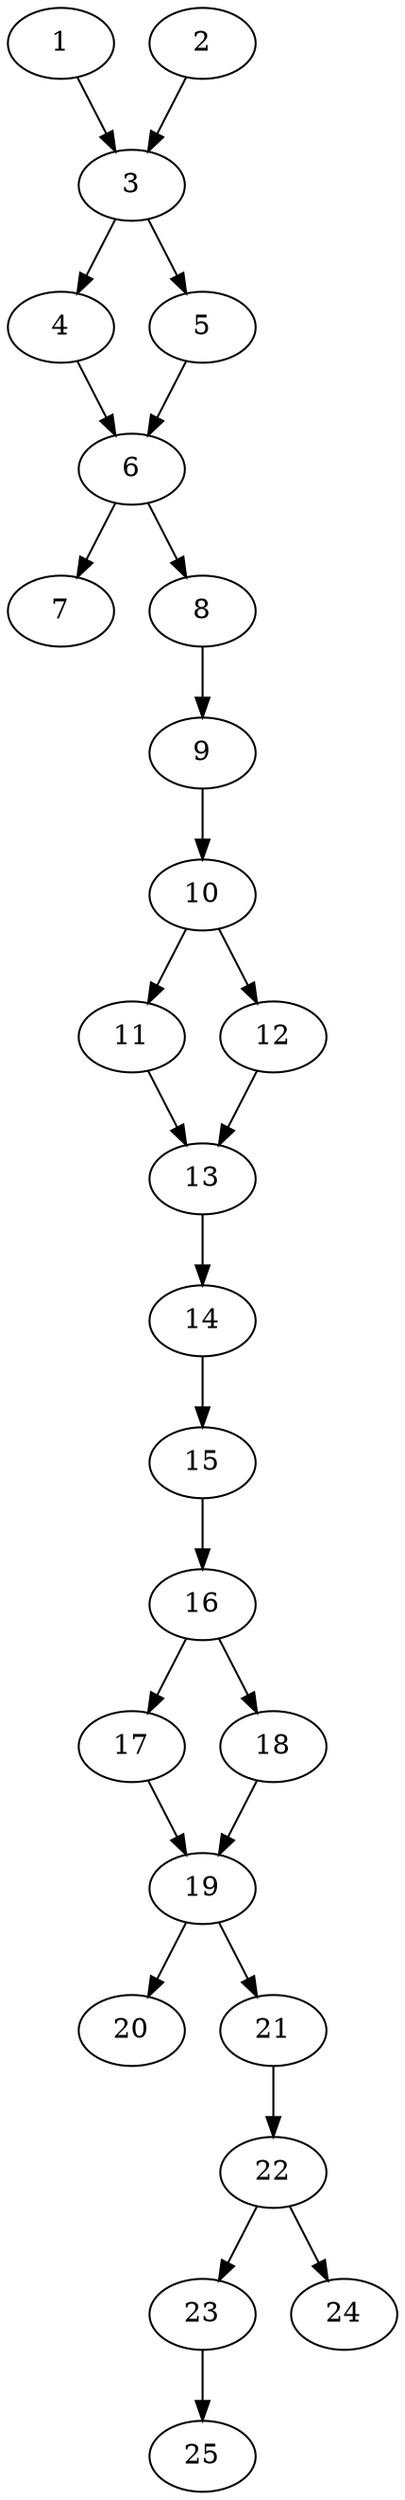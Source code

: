 // DAG automatically generated by daggen at Thu Oct  3 14:00:40 2019
// ./daggen --dot -n 25 --ccr 0.4 --fat 0.3 --regular 0.9 --density 0.7 --mindata 5242880 --maxdata 52428800 
digraph G {
  1 [size="94679040", alpha="0.14", expect_size="37871616"] 
  1 -> 3 [size ="37871616"]
  2 [size="23165440", alpha="0.11", expect_size="9266176"] 
  2 -> 3 [size ="9266176"]
  3 [size="79910400", alpha="0.09", expect_size="31964160"] 
  3 -> 4 [size ="31964160"]
  3 -> 5 [size ="31964160"]
  4 [size="58836480", alpha="0.04", expect_size="23534592"] 
  4 -> 6 [size ="23534592"]
  5 [size="72051200", alpha="0.10", expect_size="28820480"] 
  5 -> 6 [size ="28820480"]
  6 [size="59788800", alpha="0.04", expect_size="23915520"] 
  6 -> 7 [size ="23915520"]
  6 -> 8 [size ="23915520"]
  7 [size="105914880", alpha="0.15", expect_size="42365952"] 
  8 [size="123975680", alpha="0.00", expect_size="49590272"] 
  8 -> 9 [size ="49590272"]
  9 [size="41059840", alpha="0.08", expect_size="16423936"] 
  9 -> 10 [size ="16423936"]
  10 [size="24097280", alpha="0.01", expect_size="9638912"] 
  10 -> 11 [size ="9638912"]
  10 -> 12 [size ="9638912"]
  11 [size="111705600", alpha="0.02", expect_size="44682240"] 
  11 -> 13 [size ="44682240"]
  12 [size="73743360", alpha="0.03", expect_size="29497344"] 
  12 -> 13 [size ="29497344"]
  13 [size="22248960", alpha="0.04", expect_size="8899584"] 
  13 -> 14 [size ="8899584"]
  14 [size="76224000", alpha="0.03", expect_size="30489600"] 
  14 -> 15 [size ="30489600"]
  15 [size="98250240", alpha="0.13", expect_size="39300096"] 
  15 -> 16 [size ="39300096"]
  16 [size="40225280", alpha="0.10", expect_size="16090112"] 
  16 -> 17 [size ="16090112"]
  16 -> 18 [size ="16090112"]
  17 [size="65489920", alpha="0.09", expect_size="26195968"] 
  17 -> 19 [size ="26195968"]
  18 [size="35911680", alpha="0.14", expect_size="14364672"] 
  18 -> 19 [size ="14364672"]
  19 [size="38151680", alpha="0.11", expect_size="15260672"] 
  19 -> 20 [size ="15260672"]
  19 -> 21 [size ="15260672"]
  20 [size="84011520", alpha="0.14", expect_size="33604608"] 
  21 [size="90199040", alpha="0.10", expect_size="36079616"] 
  21 -> 22 [size ="36079616"]
  22 [size="100613120", alpha="0.09", expect_size="40245248"] 
  22 -> 23 [size ="40245248"]
  22 -> 24 [size ="40245248"]
  23 [size="118896640", alpha="0.18", expect_size="47558656"] 
  23 -> 25 [size ="47558656"]
  24 [size="24552960", alpha="0.16", expect_size="9821184"] 
  25 [size="44226560", alpha="0.03", expect_size="17690624"] 
}
